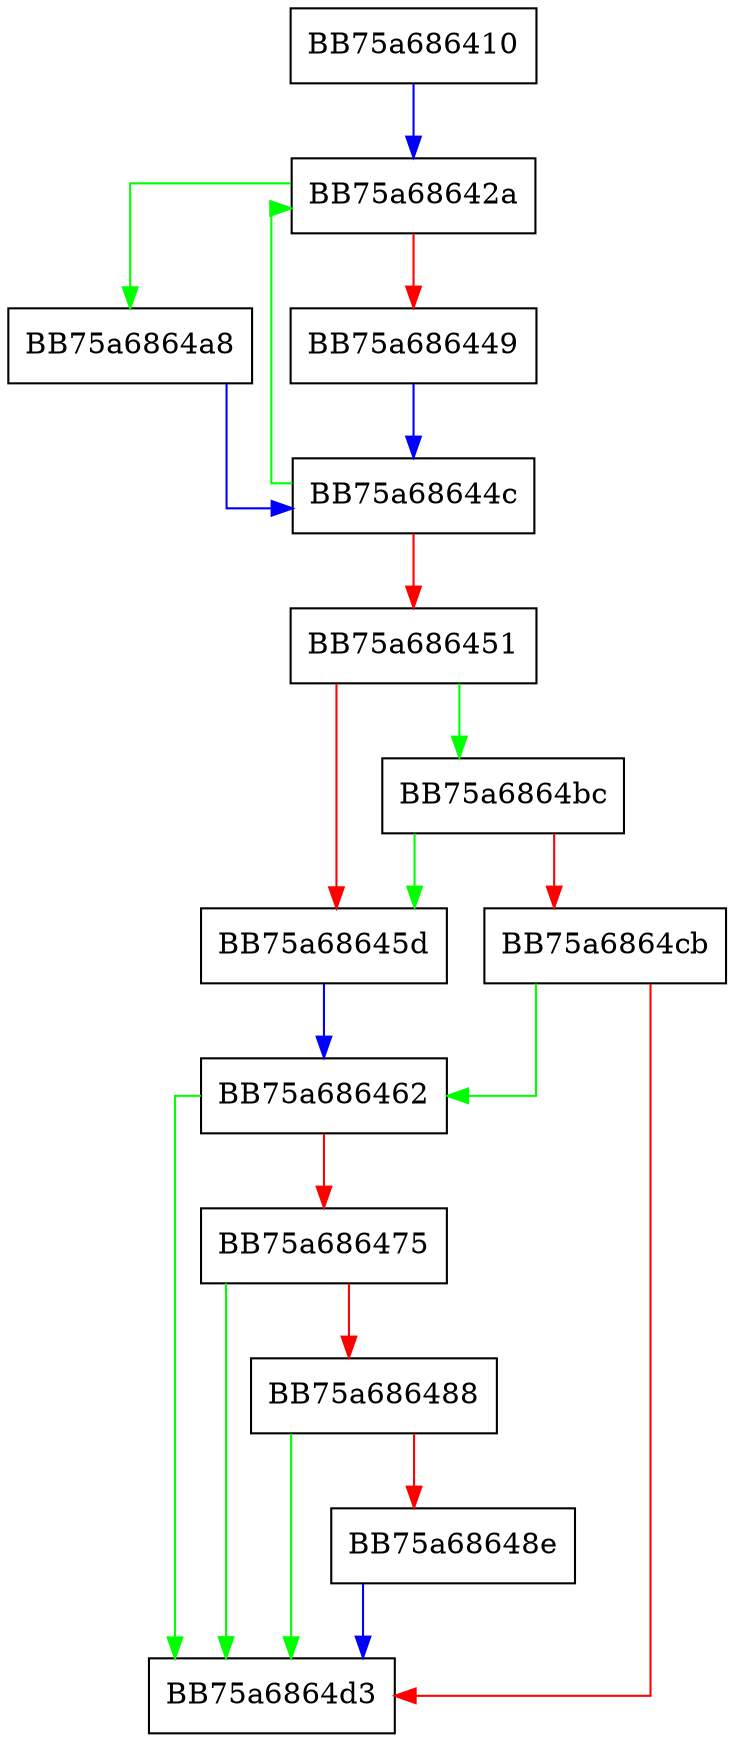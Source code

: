digraph GetAttributePriority {
  node [shape="box"];
  graph [splines=ortho];
  BB75a686410 -> BB75a68642a [color="blue"];
  BB75a68642a -> BB75a6864a8 [color="green"];
  BB75a68642a -> BB75a686449 [color="red"];
  BB75a686449 -> BB75a68644c [color="blue"];
  BB75a68644c -> BB75a68642a [color="green"];
  BB75a68644c -> BB75a686451 [color="red"];
  BB75a686451 -> BB75a6864bc [color="green"];
  BB75a686451 -> BB75a68645d [color="red"];
  BB75a68645d -> BB75a686462 [color="blue"];
  BB75a686462 -> BB75a6864d3 [color="green"];
  BB75a686462 -> BB75a686475 [color="red"];
  BB75a686475 -> BB75a6864d3 [color="green"];
  BB75a686475 -> BB75a686488 [color="red"];
  BB75a686488 -> BB75a6864d3 [color="green"];
  BB75a686488 -> BB75a68648e [color="red"];
  BB75a68648e -> BB75a6864d3 [color="blue"];
  BB75a6864a8 -> BB75a68644c [color="blue"];
  BB75a6864bc -> BB75a68645d [color="green"];
  BB75a6864bc -> BB75a6864cb [color="red"];
  BB75a6864cb -> BB75a686462 [color="green"];
  BB75a6864cb -> BB75a6864d3 [color="red"];
}